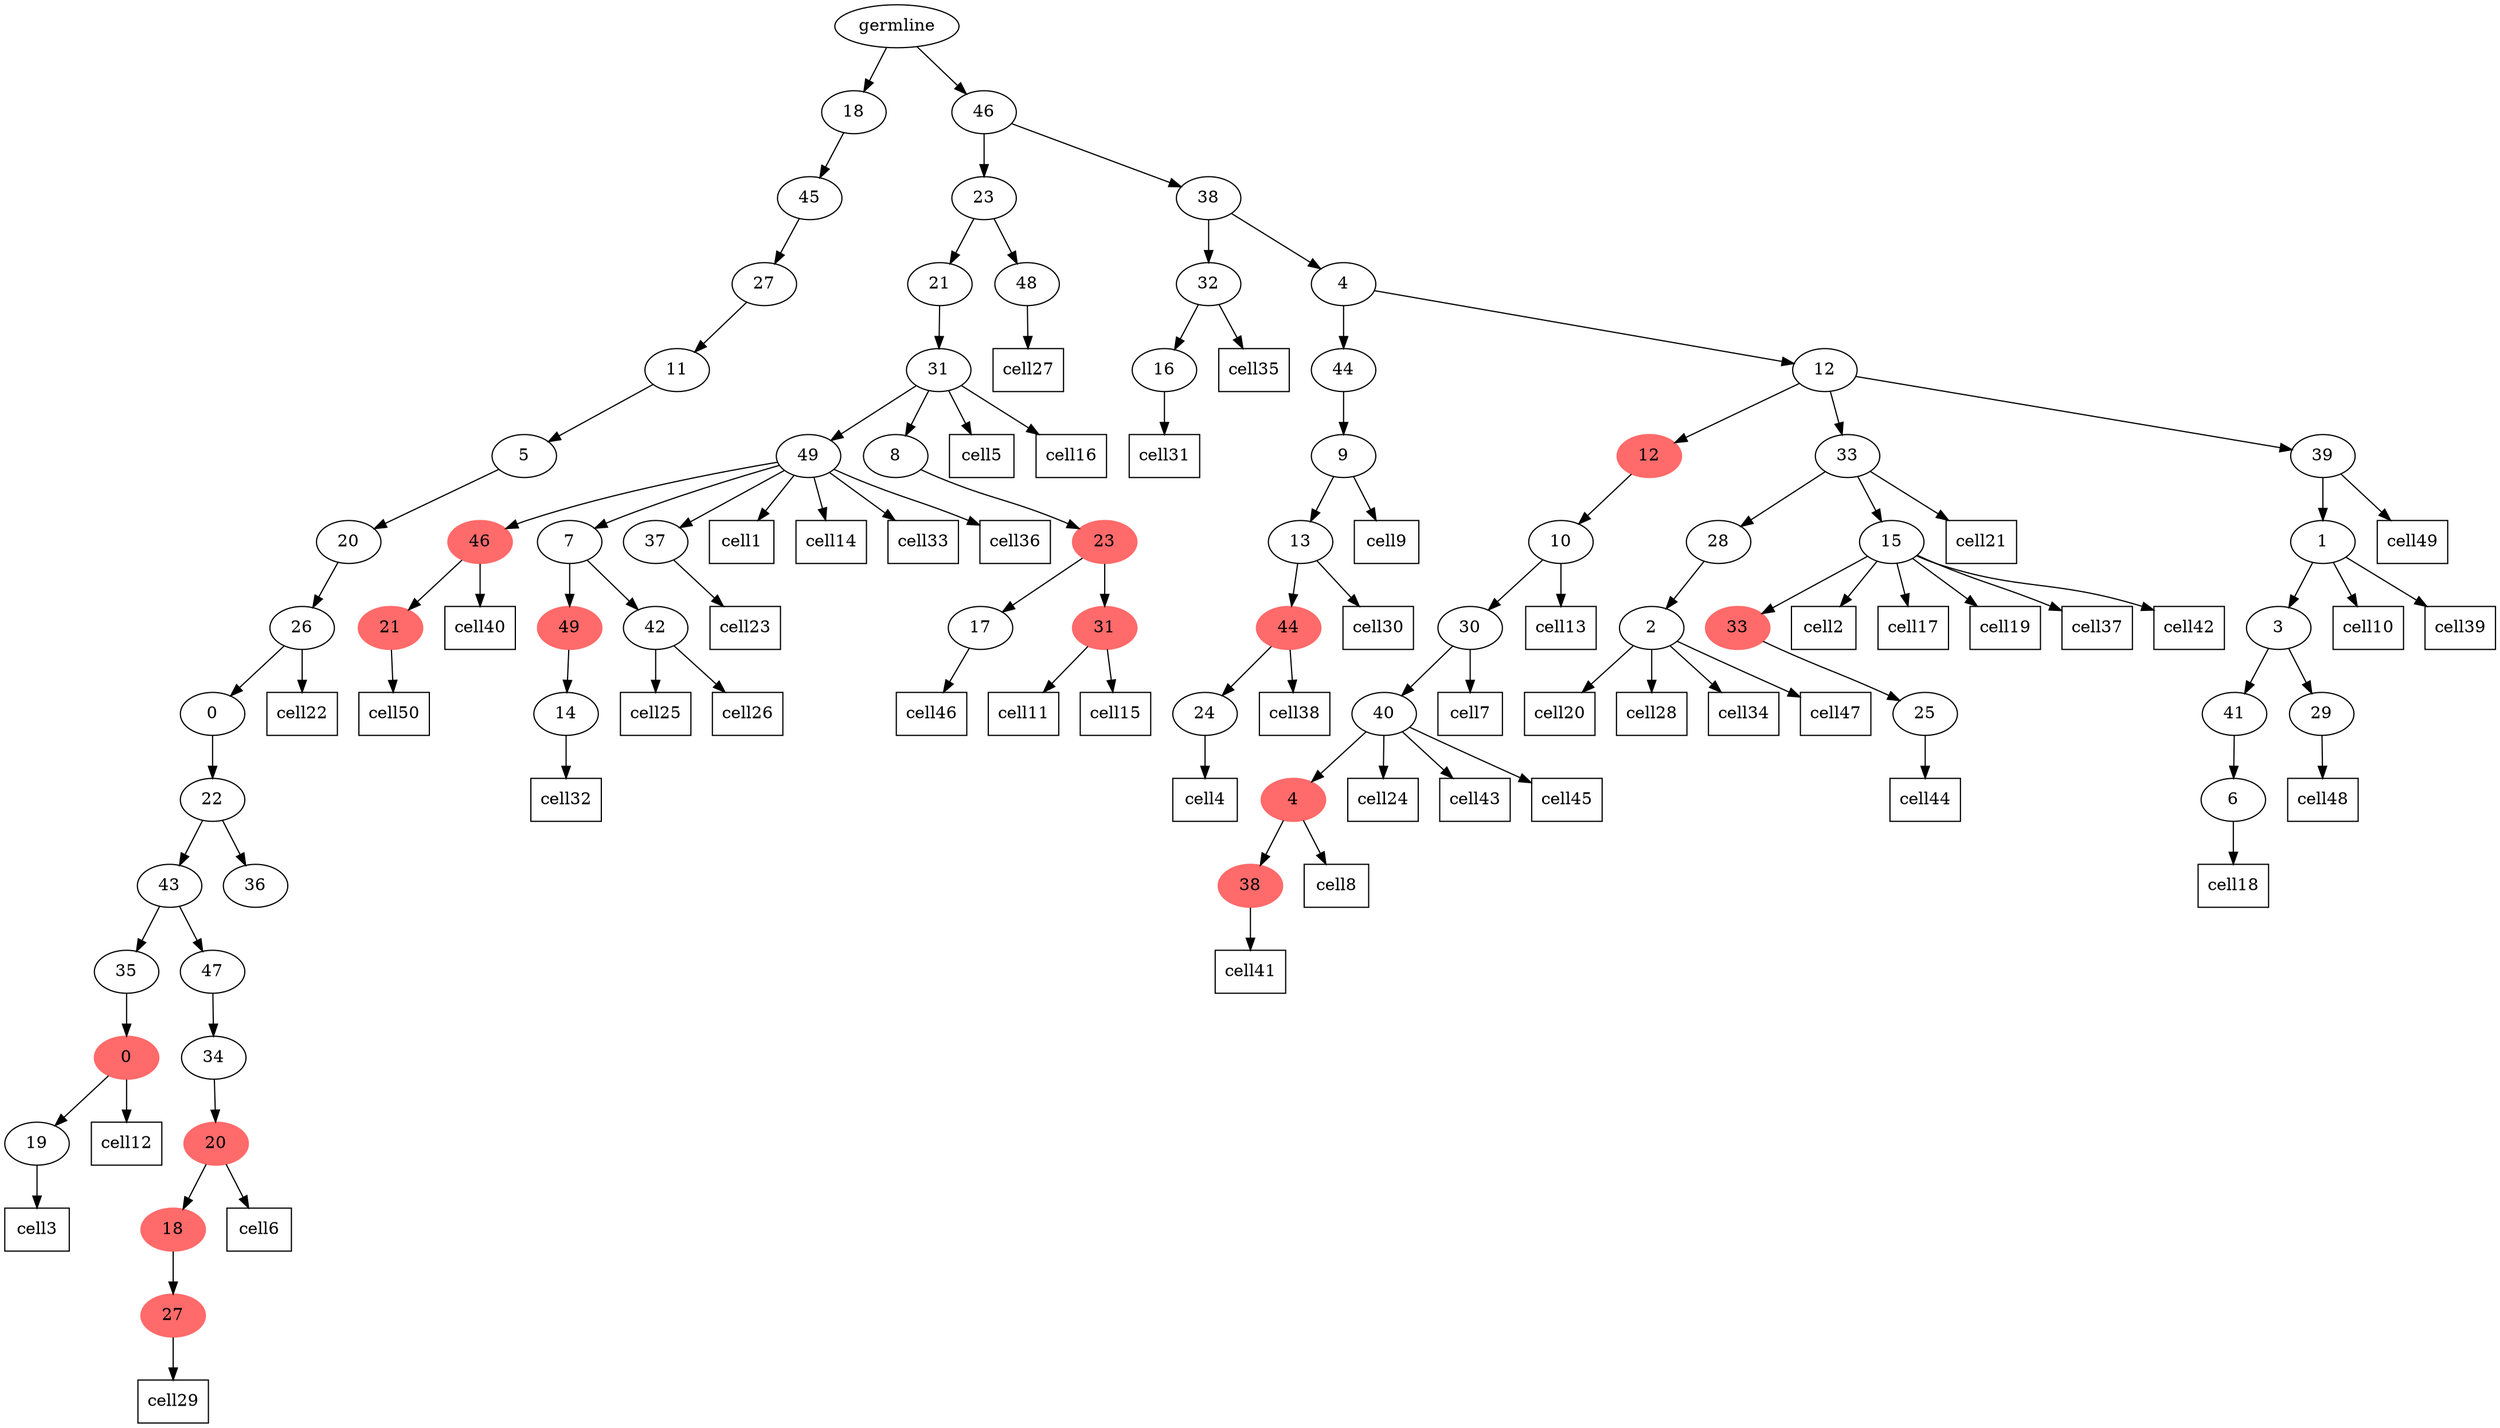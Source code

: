 digraph g {
	"62" -> "63";
	"63" [label="19"];
	"61" -> "62";
	"62" [color=indianred1, style=filled, label="0"];
	"59" -> "60";
	"60" [color=indianred1, style=filled, label="27"];
	"58" -> "59";
	"59" [color=indianred1, style=filled, label="18"];
	"57" -> "58";
	"58" [color=indianred1, style=filled, label="20"];
	"56" -> "57";
	"57" [label="34"];
	"55" -> "56";
	"56" [label="47"];
	"55" -> "61";
	"61" [label="35"];
	"54" -> "55";
	"55" [label="43"];
	"54" -> "64";
	"64" [label="36"];
	"53" -> "54";
	"54" [label="22"];
	"52" -> "53";
	"53" [label="0"];
	"51" -> "52";
	"52" [label="26"];
	"50" -> "51";
	"51" [label="20"];
	"49" -> "50";
	"50" [label="5"];
	"48" -> "49";
	"49" [label="11"];
	"47" -> "48";
	"48" [label="27"];
	"46" -> "47";
	"47" [label="45"];
	"43" -> "44";
	"44" [color=indianred1, style=filled, label="21"];
	"41" -> "42";
	"42" [label="14"];
	"39" -> "40";
	"40" [label="42"];
	"39" -> "41";
	"41" [color=indianred1, style=filled, label="49"];
	"37" -> "38";
	"38" [label="37"];
	"37" -> "39";
	"39" [label="7"];
	"37" -> "43";
	"43" [color=indianred1, style=filled, label="46"];
	"34" -> "35";
	"35" [label="17"];
	"34" -> "36";
	"36" [color=indianred1, style=filled, label="31"];
	"33" -> "34";
	"34" [color=indianred1, style=filled, label="23"];
	"32" -> "33";
	"33" [label="8"];
	"32" -> "37";
	"37" [label="49"];
	"31" -> "32";
	"32" [label="31"];
	"30" -> "31";
	"31" [label="21"];
	"30" -> "45";
	"45" [label="48"];
	"28" -> "29";
	"29" [label="16"];
	"26" -> "27";
	"27" [label="24"];
	"25" -> "26";
	"26" [color=indianred1, style=filled, label="44"];
	"24" -> "25";
	"25" [label="13"];
	"23" -> "24";
	"24" [label="9"];
	"21" -> "22";
	"22" [color=indianred1, style=filled, label="38"];
	"20" -> "21";
	"21" [color=indianred1, style=filled, label="4"];
	"19" -> "20";
	"20" [label="40"];
	"18" -> "19";
	"19" [label="30"];
	"17" -> "18";
	"18" [label="10"];
	"15" -> "16";
	"16" [label="2"];
	"13" -> "14";
	"14" [label="25"];
	"12" -> "13";
	"13" [color=indianred1, style=filled, label="33"];
	"11" -> "12";
	"12" [label="15"];
	"11" -> "15";
	"15" [label="28"];
	"8" -> "9";
	"9" [label="6"];
	"7" -> "8";
	"8" [label="41"];
	"7" -> "10";
	"10" [label="29"];
	"6" -> "7";
	"7" [label="3"];
	"5" -> "6";
	"6" [label="1"];
	"4" -> "5";
	"5" [label="39"];
	"4" -> "11";
	"11" [label="33"];
	"4" -> "17";
	"17" [color=indianred1, style=filled, label="12"];
	"3" -> "4";
	"4" [label="12"];
	"3" -> "23";
	"23" [label="44"];
	"2" -> "3";
	"3" [label="4"];
	"2" -> "28";
	"28" [label="32"];
	"1" -> "2";
	"2" [label="38"];
	"1" -> "30";
	"30" [label="23"];
	"0" -> "1";
	"1" [label="46"];
	"0" -> "46";
	"46" [label="18"];
	"0" [label="germline"];
	"37" -> cell1;
	cell1 [shape=box]
	"12" -> cell2;
	cell2 [shape=box]
	"63" -> cell3;
	cell3 [shape=box]
	"27" -> cell4;
	cell4 [shape=box]
	"32" -> cell5;
	cell5 [shape=box]
	"58" -> cell6;
	cell6 [shape=box]
	"19" -> cell7;
	cell7 [shape=box]
	"21" -> cell8;
	cell8 [shape=box]
	"24" -> cell9;
	cell9 [shape=box]
	"6" -> cell10;
	cell10 [shape=box]
	"36" -> cell11;
	cell11 [shape=box]
	"62" -> cell12;
	cell12 [shape=box]
	"18" -> cell13;
	cell13 [shape=box]
	"37" -> cell14;
	cell14 [shape=box]
	"36" -> cell15;
	cell15 [shape=box]
	"32" -> cell16;
	cell16 [shape=box]
	"12" -> cell17;
	cell17 [shape=box]
	"9" -> cell18;
	cell18 [shape=box]
	"12" -> cell19;
	cell19 [shape=box]
	"16" -> cell20;
	cell20 [shape=box]
	"11" -> cell21;
	cell21 [shape=box]
	"52" -> cell22;
	cell22 [shape=box]
	"38" -> cell23;
	cell23 [shape=box]
	"20" -> cell24;
	cell24 [shape=box]
	"40" -> cell25;
	cell25 [shape=box]
	"40" -> cell26;
	cell26 [shape=box]
	"45" -> cell27;
	cell27 [shape=box]
	"16" -> cell28;
	cell28 [shape=box]
	"60" -> cell29;
	cell29 [shape=box]
	"25" -> cell30;
	cell30 [shape=box]
	"29" -> cell31;
	cell31 [shape=box]
	"42" -> cell32;
	cell32 [shape=box]
	"37" -> cell33;
	cell33 [shape=box]
	"16" -> cell34;
	cell34 [shape=box]
	"28" -> cell35;
	cell35 [shape=box]
	"37" -> cell36;
	cell36 [shape=box]
	"12" -> cell37;
	cell37 [shape=box]
	"26" -> cell38;
	cell38 [shape=box]
	"6" -> cell39;
	cell39 [shape=box]
	"43" -> cell40;
	cell40 [shape=box]
	"22" -> cell41;
	cell41 [shape=box]
	"12" -> cell42;
	cell42 [shape=box]
	"20" -> cell43;
	cell43 [shape=box]
	"14" -> cell44;
	cell44 [shape=box]
	"20" -> cell45;
	cell45 [shape=box]
	"35" -> cell46;
	cell46 [shape=box]
	"16" -> cell47;
	cell47 [shape=box]
	"10" -> cell48;
	cell48 [shape=box]
	"5" -> cell49;
	cell49 [shape=box]
	"44" -> cell50;
	cell50 [shape=box]
}
